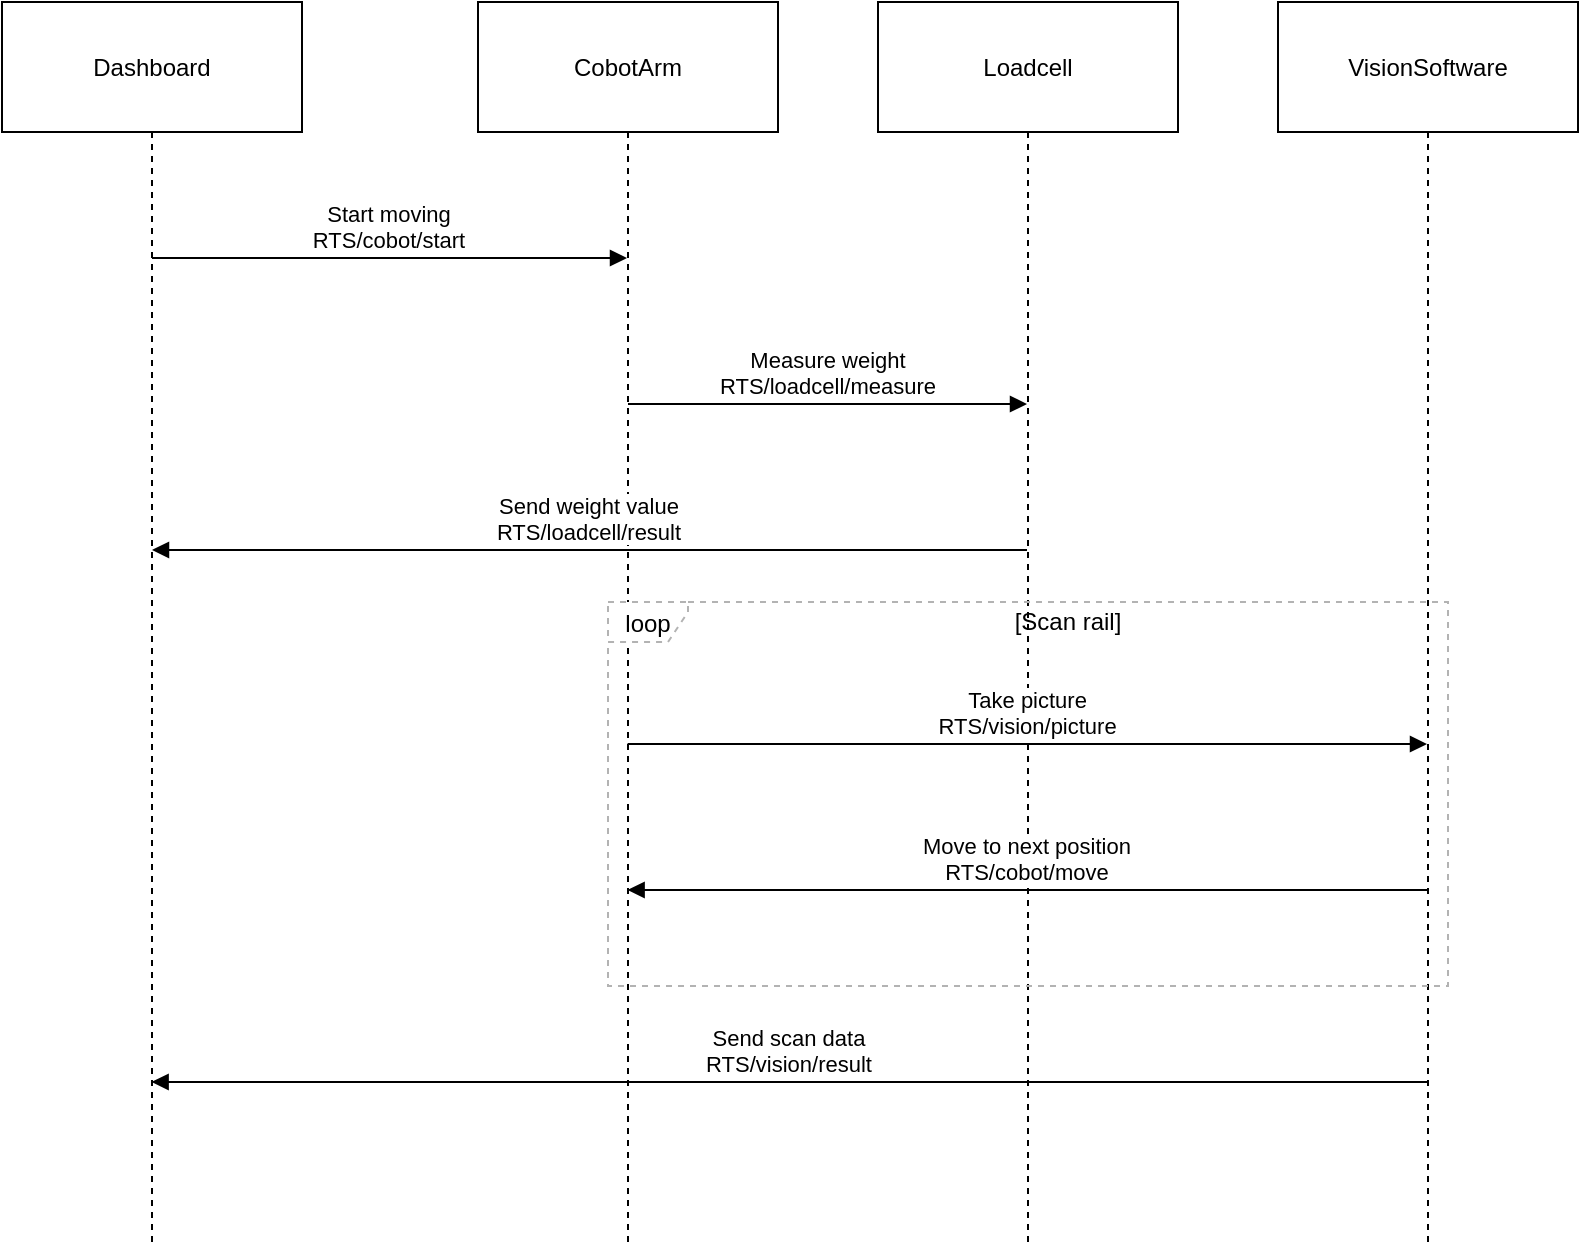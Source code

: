 <mxfile version="24.4.6" type="device">
  <diagram name="Page-1" id="XWt7EI8PrPKg95o7gHPE">
    <mxGraphModel dx="850" dy="819" grid="1" gridSize="10" guides="1" tooltips="1" connect="1" arrows="1" fold="1" page="1" pageScale="1" pageWidth="850" pageHeight="1100" math="0" shadow="0">
      <root>
        <mxCell id="0" />
        <mxCell id="1" parent="0" />
        <mxCell id="dxeFSob7ACS17ZFabYRL-79" value="Dashboard" style="shape=umlLifeline;perimeter=lifelinePerimeter;whiteSpace=wrap;container=1;dropTarget=0;collapsible=0;recursiveResize=0;outlineConnect=0;portConstraint=eastwest;newEdgeStyle={&quot;edgeStyle&quot;:&quot;elbowEdgeStyle&quot;,&quot;elbow&quot;:&quot;vertical&quot;,&quot;curved&quot;:0,&quot;rounded&quot;:0};size=65;" vertex="1" parent="1">
          <mxGeometry x="90" y="20" width="150" height="620" as="geometry" />
        </mxCell>
        <mxCell id="dxeFSob7ACS17ZFabYRL-80" value="CobotArm" style="shape=umlLifeline;perimeter=lifelinePerimeter;whiteSpace=wrap;container=1;dropTarget=0;collapsible=0;recursiveResize=0;outlineConnect=0;portConstraint=eastwest;newEdgeStyle={&quot;edgeStyle&quot;:&quot;elbowEdgeStyle&quot;,&quot;elbow&quot;:&quot;vertical&quot;,&quot;curved&quot;:0,&quot;rounded&quot;:0};size=65;" vertex="1" parent="1">
          <mxGeometry x="328" y="20" width="150" height="620" as="geometry" />
        </mxCell>
        <mxCell id="dxeFSob7ACS17ZFabYRL-81" value="Loadcell" style="shape=umlLifeline;perimeter=lifelinePerimeter;whiteSpace=wrap;container=1;dropTarget=0;collapsible=0;recursiveResize=0;outlineConnect=0;portConstraint=eastwest;newEdgeStyle={&quot;edgeStyle&quot;:&quot;elbowEdgeStyle&quot;,&quot;elbow&quot;:&quot;vertical&quot;,&quot;curved&quot;:0,&quot;rounded&quot;:0};size=65;" vertex="1" parent="1">
          <mxGeometry x="528" y="20" width="150" height="620" as="geometry" />
        </mxCell>
        <mxCell id="dxeFSob7ACS17ZFabYRL-82" value="VisionSoftware" style="shape=umlLifeline;perimeter=lifelinePerimeter;whiteSpace=wrap;container=1;dropTarget=0;collapsible=0;recursiveResize=0;outlineConnect=0;portConstraint=eastwest;newEdgeStyle={&quot;edgeStyle&quot;:&quot;elbowEdgeStyle&quot;,&quot;elbow&quot;:&quot;vertical&quot;,&quot;curved&quot;:0,&quot;rounded&quot;:0};size=65;" vertex="1" parent="1">
          <mxGeometry x="728" y="20" width="150" height="620" as="geometry" />
        </mxCell>
        <mxCell id="dxeFSob7ACS17ZFabYRL-83" value="loop" style="shape=umlFrame;dashed=1;pointerEvents=0;dropTarget=0;strokeColor=#B3B3B3;height=20;width=40" vertex="1" parent="1">
          <mxGeometry x="393" y="320" width="420" height="192" as="geometry" />
        </mxCell>
        <mxCell id="dxeFSob7ACS17ZFabYRL-84" value="[Scan rail]" style="text;strokeColor=none;fillColor=none;align=center;verticalAlign=middle;whiteSpace=wrap;" vertex="1" parent="dxeFSob7ACS17ZFabYRL-83">
          <mxGeometry x="40" width="380" height="20" as="geometry" />
        </mxCell>
        <mxCell id="dxeFSob7ACS17ZFabYRL-85" value="Start moving&#xa;RTS/cobot/start" style="verticalAlign=bottom;endArrow=block;edgeStyle=elbowEdgeStyle;elbow=vertical;curved=0;rounded=0;" edge="1" parent="1" source="dxeFSob7ACS17ZFabYRL-79" target="dxeFSob7ACS17ZFabYRL-80">
          <mxGeometry x="-0.002" relative="1" as="geometry">
            <Array as="points">
              <mxPoint x="294" y="148" />
            </Array>
            <mxPoint as="offset" />
          </mxGeometry>
        </mxCell>
        <mxCell id="dxeFSob7ACS17ZFabYRL-86" value="Measure weight&#xa;RTS/loadcell/measure" style="verticalAlign=bottom;endArrow=block;edgeStyle=elbowEdgeStyle;elbow=vertical;curved=0;rounded=0;" edge="1" parent="1" source="dxeFSob7ACS17ZFabYRL-80" target="dxeFSob7ACS17ZFabYRL-81">
          <mxGeometry relative="1" as="geometry">
            <Array as="points">
              <mxPoint x="513" y="221" />
            </Array>
          </mxGeometry>
        </mxCell>
        <mxCell id="dxeFSob7ACS17ZFabYRL-87" value="Send weight value&#xa;RTS/loadcell/result" style="verticalAlign=bottom;endArrow=block;edgeStyle=elbowEdgeStyle;elbow=vertical;curved=0;rounded=0;" edge="1" parent="1" source="dxeFSob7ACS17ZFabYRL-81" target="dxeFSob7ACS17ZFabYRL-79">
          <mxGeometry relative="1" as="geometry">
            <Array as="points">
              <mxPoint x="394" y="294" />
            </Array>
          </mxGeometry>
        </mxCell>
        <mxCell id="dxeFSob7ACS17ZFabYRL-88" value="Take picture&#xa;RTS/vision/picture" style="verticalAlign=bottom;endArrow=block;edgeStyle=elbowEdgeStyle;elbow=vertical;curved=0;rounded=0;" edge="1" parent="1">
          <mxGeometry x="0.001" relative="1" as="geometry">
            <Array as="points">
              <mxPoint x="613" y="391" />
            </Array>
            <mxPoint x="402.81" y="391" as="sourcePoint" />
            <mxPoint x="802.5" y="391" as="targetPoint" />
            <mxPoint as="offset" />
          </mxGeometry>
        </mxCell>
        <mxCell id="dxeFSob7ACS17ZFabYRL-89" value="Move to next position&#xa;RTS/cobot/move" style="verticalAlign=bottom;endArrow=block;edgeStyle=elbowEdgeStyle;elbow=vertical;curved=0;rounded=0;" edge="1" parent="1">
          <mxGeometry relative="1" as="geometry">
            <Array as="points">
              <mxPoint x="613" y="464" />
            </Array>
            <mxPoint x="802.5" y="464" as="sourcePoint" />
            <mxPoint x="402.81" y="464" as="targetPoint" />
          </mxGeometry>
        </mxCell>
        <mxCell id="dxeFSob7ACS17ZFabYRL-92" value="Send scan data&#xa;RTS/vision/result" style="verticalAlign=bottom;endArrow=block;edgeStyle=elbowEdgeStyle;elbow=vertical;curved=0;rounded=0;" edge="1" parent="1">
          <mxGeometry relative="1" as="geometry">
            <Array as="points">
              <mxPoint x="494" y="560" />
            </Array>
            <mxPoint x="802.5" y="560.0" as="sourcePoint" />
            <mxPoint x="164.81" y="560.0" as="targetPoint" />
          </mxGeometry>
        </mxCell>
      </root>
    </mxGraphModel>
  </diagram>
</mxfile>
